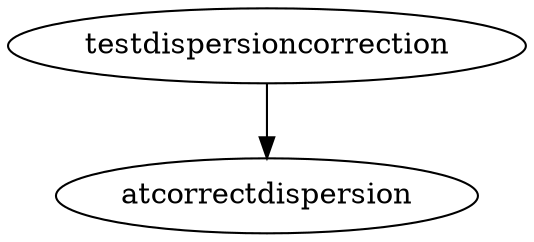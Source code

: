 /* Created by mdot for Matlab */
digraph m2html {
  testdispersioncorrection -> atcorrectdispersion;

  atcorrectdispersion [URL="atcorrectdispersion.html"];
  testdispersioncorrection [URL="testdispersioncorrection.html"];
}